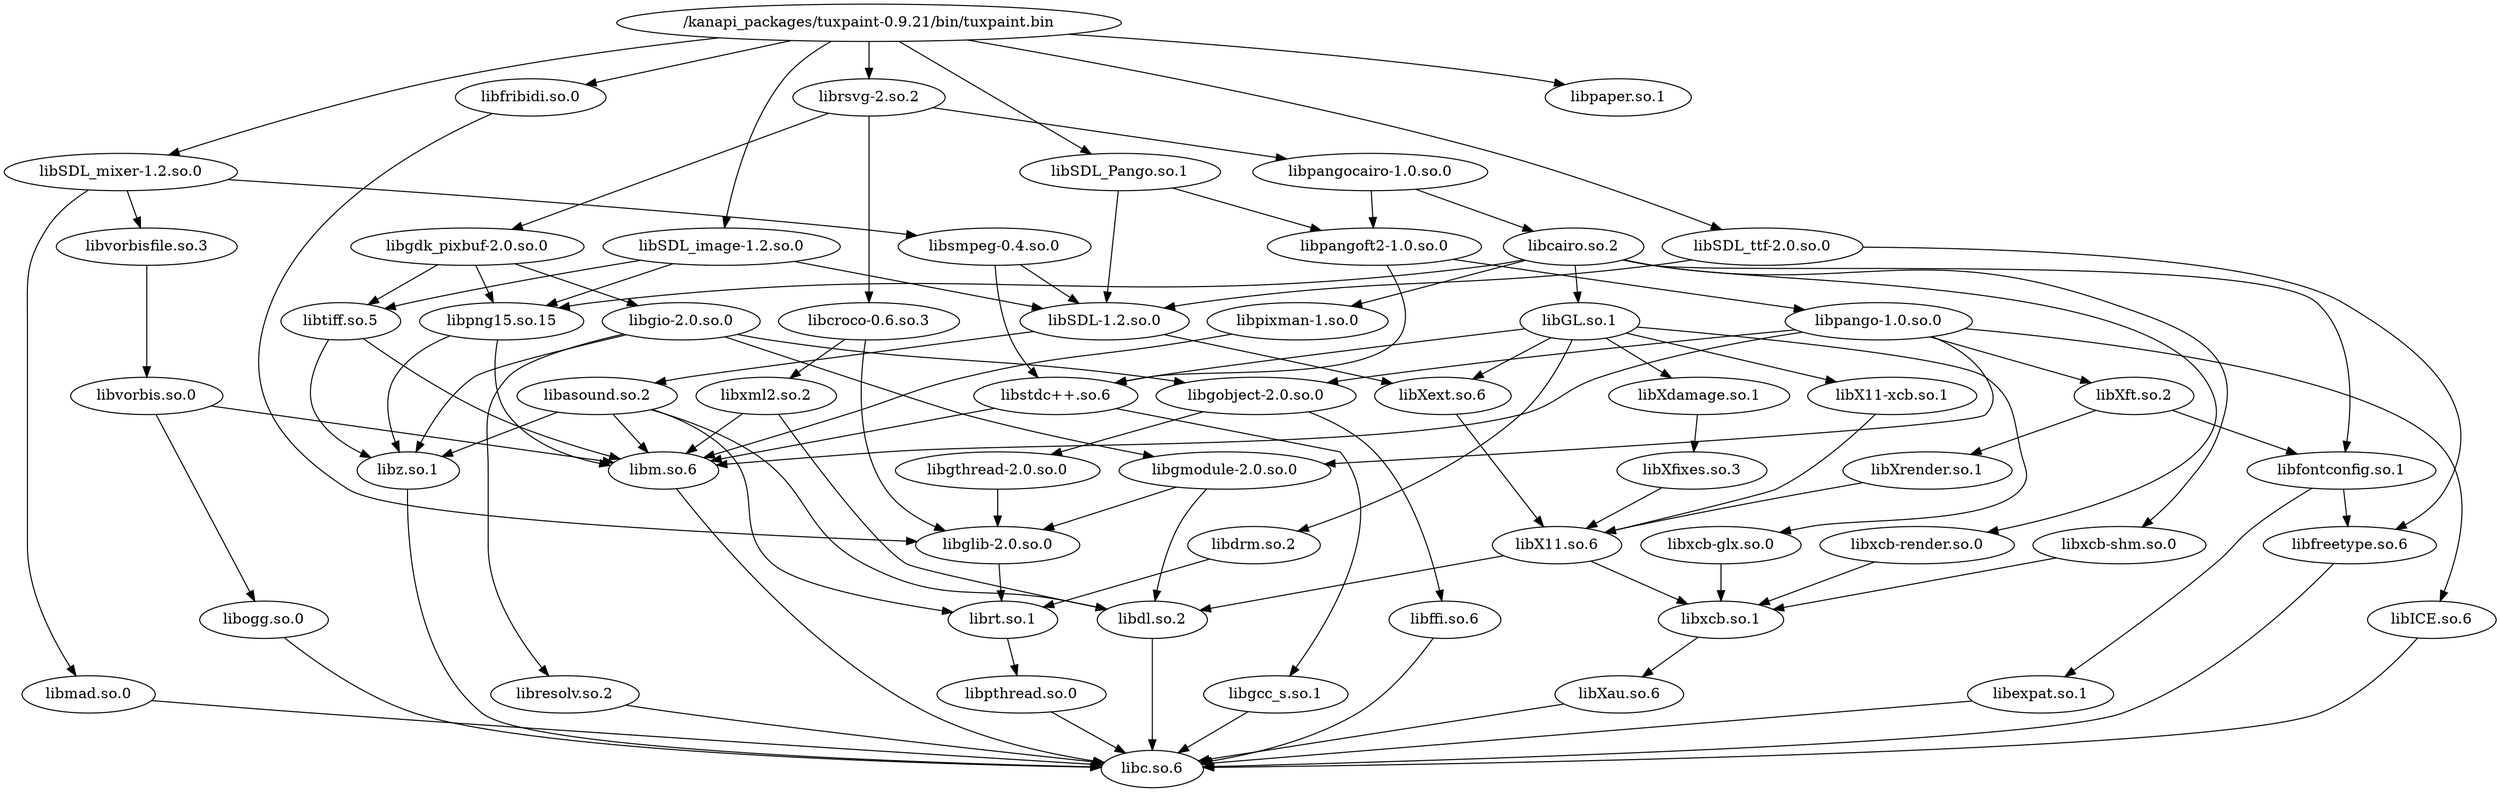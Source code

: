 digraph G {
	graph [layout=dot];
	_kanapi_packages_tuxpaint_0_9_21_bin_tuxpaint_bin	 [label="/kanapi_packages/tuxpaint-0.9.21/bin/tuxpaint.bin"];
	libSDL_mixer_1_2_so_0	 [label="libSDL_mixer-1.2.so.0"];
	_kanapi_packages_tuxpaint_0_9_21_bin_tuxpaint_bin -> libSDL_mixer_1_2_so_0;
	libSDL_ttf_2_0_so_0	 [label="libSDL_ttf-2.0.so.0"];
	_kanapi_packages_tuxpaint_0_9_21_bin_tuxpaint_bin -> libSDL_ttf_2_0_so_0;
	libSDL_Pango_so_1	 [label="libSDL_Pango.so.1"];
	_kanapi_packages_tuxpaint_0_9_21_bin_tuxpaint_bin -> libSDL_Pango_so_1;
	libSDL_image_1_2_so_0	 [label="libSDL_image-1.2.so.0"];
	_kanapi_packages_tuxpaint_0_9_21_bin_tuxpaint_bin -> libSDL_image_1_2_so_0;
	librsvg_2_so_2	 [label="librsvg-2.so.2"];
	_kanapi_packages_tuxpaint_0_9_21_bin_tuxpaint_bin -> librsvg_2_so_2;
	libpaper_so_1	 [label="libpaper.so.1"];
	_kanapi_packages_tuxpaint_0_9_21_bin_tuxpaint_bin -> libpaper_so_1;
	libfribidi_so_0	 [label="libfribidi.so.0"];
	_kanapi_packages_tuxpaint_0_9_21_bin_tuxpaint_bin -> libfribidi_so_0;
	librt_so_1	 [label="librt.so.1"];
	libpthread_so_0	 [label="libpthread.so.0"];
	librt_so_1 -> libpthread_so_0;
	libdl_so_2	 [label="libdl.so.2"];
	libc_so_6	 [label="libc.so.6"];
	libdl_so_2 -> libc_so_6;
	libSDL_1_2_so_0	 [label="libSDL-1.2.so.0"];
	libXext_so_6	 [label="libXext.so.6"];
	libSDL_1_2_so_0 -> libXext_so_6;
	libasound_so_2	 [label="libasound.so.2"];
	libSDL_1_2_so_0 -> libasound_so_2;
	libvorbisfile_so_3	 [label="libvorbisfile.so.3"];
	libSDL_mixer_1_2_so_0 -> libvorbisfile_so_3;
	libsmpeg_0_4_so_0	 [label="libsmpeg-0.4.so.0"];
	libSDL_mixer_1_2_so_0 -> libsmpeg_0_4_so_0;
	libmad_so_0	 [label="libmad.so.0"];
	libSDL_mixer_1_2_so_0 -> libmad_so_0;
	libfreetype_so_6	 [label="libfreetype.so.6"];
	libSDL_ttf_2_0_so_0 -> libfreetype_so_6;
	libSDL_ttf_2_0_so_0 -> libSDL_1_2_so_0;
	libpangoft2_1_0_so_0	 [label="libpangoft2-1.0.so.0"];
	libSDL_Pango_so_1 -> libpangoft2_1_0_so_0;
	libSDL_Pango_so_1 -> libSDL_1_2_so_0;
	libpango_1_0_so_0	 [label="libpango-1.0.so.0"];
	libm_so_6	 [label="libm.so.6"];
	libpango_1_0_so_0 -> libm_so_6;
	libICE_so_6	 [label="libICE.so.6"];
	libpango_1_0_so_0 -> libICE_so_6;
	libXft_so_2	 [label="libXft.so.2"];
	libpango_1_0_so_0 -> libXft_so_2;
	libgmodule_2_0_so_0	 [label="libgmodule-2.0.so.0"];
	libpango_1_0_so_0 -> libgmodule_2_0_so_0;
	libgobject_2_0_so_0	 [label="libgobject-2.0.so.0"];
	libpango_1_0_so_0 -> libgobject_2_0_so_0;
	libgthread_2_0_so_0	 [label="libgthread-2.0.so.0"];
	libgobject_2_0_so_0 -> libgthread_2_0_so_0;
	libffi_so_6	 [label="libffi.so.6"];
	libgobject_2_0_so_0 -> libffi_so_6;
	libglib_2_0_so_0	 [label="libglib-2.0.so.0"];
	libglib_2_0_so_0 -> librt_so_1;
	libtiff_so_5	 [label="libtiff.so.5"];
	libSDL_image_1_2_so_0 -> libtiff_so_5;
	libpng15_so_15	 [label="libpng15.so.15"];
	libSDL_image_1_2_so_0 -> libpng15_so_15;
	libSDL_image_1_2_so_0 -> libSDL_1_2_so_0;
	libgdk_pixbuf_2_0_so_0	 [label="libgdk_pixbuf-2.0.so.0"];
	librsvg_2_so_2 -> libgdk_pixbuf_2_0_so_0;
	libpangocairo_1_0_so_0	 [label="libpangocairo-1.0.so.0"];
	librsvg_2_so_2 -> libpangocairo_1_0_so_0;
	libcroco_0_6_so_3	 [label="libcroco-0.6.so.3"];
	librsvg_2_so_2 -> libcroco_0_6_so_3;
	libm_so_6 -> libc_so_6;
	libgio_2_0_so_0	 [label="libgio-2.0.so.0"];
	libgio_2_0_so_0 -> libgobject_2_0_so_0;
	libgio_2_0_so_0 -> libgmodule_2_0_so_0;
	libz_so_1	 [label="libz.so.1"];
	libgio_2_0_so_0 -> libz_so_1;
	libresolv_so_2	 [label="libresolv.so.2"];
	libgio_2_0_so_0 -> libresolv_so_2;
	libgdk_pixbuf_2_0_so_0 -> libtiff_so_5;
	libgdk_pixbuf_2_0_so_0 -> libgio_2_0_so_0;
	libgdk_pixbuf_2_0_so_0 -> libpng15_so_15;
	libcairo_so_2	 [label="libcairo.so.2"];
	libpixman_1_so_0	 [label="libpixman-1.so.0"];
	libcairo_so_2 -> libpixman_1_so_0;
	libfontconfig_so_1	 [label="libfontconfig.so.1"];
	libcairo_so_2 -> libfontconfig_so_1;
	libcairo_so_2 -> libpng15_so_15;
	libxcb_shm_so_0	 [label="libxcb-shm.so.0"];
	libcairo_so_2 -> libxcb_shm_so_0;
	libxcb_render_so_0	 [label="libxcb-render.so.0"];
	libcairo_so_2 -> libxcb_render_so_0;
	libGL_so_1	 [label="libGL.so.1"];
	libcairo_so_2 -> libGL_so_1;
	libfribidi_so_0 -> libglib_2_0_so_0;
	libpthread_so_0 -> libc_so_6;
	libX11_so_6	 [label="libX11.so.6"];
	libXext_so_6 -> libX11_so_6;
	libxcb_so_1	 [label="libxcb.so.1"];
	libX11_so_6 -> libxcb_so_1;
	libX11_so_6 -> libdl_so_2;
	libXau_so_6	 [label="libXau.so.6"];
	libxcb_so_1 -> libXau_so_6;
	libXau_so_6 -> libc_so_6;
	libasound_so_2 -> libz_so_1;
	libasound_so_2 -> libm_so_6;
	libasound_so_2 -> libdl_so_2;
	libasound_so_2 -> librt_so_1;
	libz_so_1 -> libc_so_6;
	libvorbis_so_0	 [label="libvorbis.so.0"];
	libvorbisfile_so_3 -> libvorbis_so_0;
	libvorbis_so_0 -> libm_so_6;
	libogg_so_0	 [label="libogg.so.0"];
	libvorbis_so_0 -> libogg_so_0;
	libogg_so_0 -> libc_so_6;
	libsmpeg_0_4_so_0 -> libSDL_1_2_so_0;
	libstdc___so_6	 [label="libstdc++.so.6"];
	libsmpeg_0_4_so_0 -> libstdc___so_6;
	libstdc___so_6 -> libm_so_6;
	libgcc_s_so_1	 [label="libgcc_s.so.1"];
	libstdc___so_6 -> libgcc_s_so_1;
	libmad_so_0 -> libc_so_6;
	libfreetype_so_6 -> libc_so_6;
	libpangoft2_1_0_so_0 -> libstdc___so_6;
	libpangoft2_1_0_so_0 -> libpango_1_0_so_0;
	libfontconfig_so_1 -> libfreetype_so_6;
	libexpat_so_1	 [label="libexpat.so.1"];
	libfontconfig_so_1 -> libexpat_so_1;
	libICE_so_6 -> libc_so_6;
	libXft_so_2 -> libfontconfig_so_1;
	libXrender_so_1	 [label="libXrender.so.1"];
	libXft_so_2 -> libXrender_so_1;
	libexpat_so_1 -> libc_so_6;
	libXrender_so_1 -> libX11_so_6;
	libgmodule_2_0_so_0 -> libdl_so_2;
	libgmodule_2_0_so_0 -> libglib_2_0_so_0;
	libgthread_2_0_so_0 -> libglib_2_0_so_0;
	libffi_so_6 -> libc_so_6;
	libtiff_so_5 -> libz_so_1;
	libtiff_so_5 -> libm_so_6;
	libpng15_so_15 -> libz_so_1;
	libpng15_so_15 -> libm_so_6;
	libresolv_so_2 -> libc_so_6;
	libpangocairo_1_0_so_0 -> libcairo_so_2;
	libpangocairo_1_0_so_0 -> libpangoft2_1_0_so_0;
	libXdamage_so_1	 [label="libXdamage.so.1"];
	libXfixes_so_3	 [label="libXfixes.so.3"];
	libXdamage_so_1 -> libXfixes_so_3;
	libdrm_so_2	 [label="libdrm.so.2"];
	libdrm_so_2 -> librt_so_1;
	libXfixes_so_3 -> libX11_so_6;
	libpixman_1_so_0 -> libm_so_6;
	libxcb_shm_so_0 -> libxcb_so_1;
	libX11_xcb_so_1	 [label="libX11-xcb.so.1"];
	libX11_xcb_so_1 -> libX11_so_6;
	libxcb_render_so_0 -> libxcb_so_1;
	libGL_so_1 -> libXext_so_6;
	libGL_so_1 -> libXdamage_so_1;
	libGL_so_1 -> libX11_xcb_so_1;
	libxcb_glx_so_0	 [label="libxcb-glx.so.0"];
	libGL_so_1 -> libxcb_glx_so_0;
	libGL_so_1 -> libdrm_so_2;
	libGL_so_1 -> libstdc___so_6;
	libcroco_0_6_so_3 -> libglib_2_0_so_0;
	libxml2_so_2	 [label="libxml2.so.2"];
	libcroco_0_6_so_3 -> libxml2_so_2;
	libxml2_so_2 -> libdl_so_2;
	libxml2_so_2 -> libm_so_6;
	libgcc_s_so_1 -> libc_so_6;
	libxcb_glx_so_0 -> libxcb_so_1;
}
